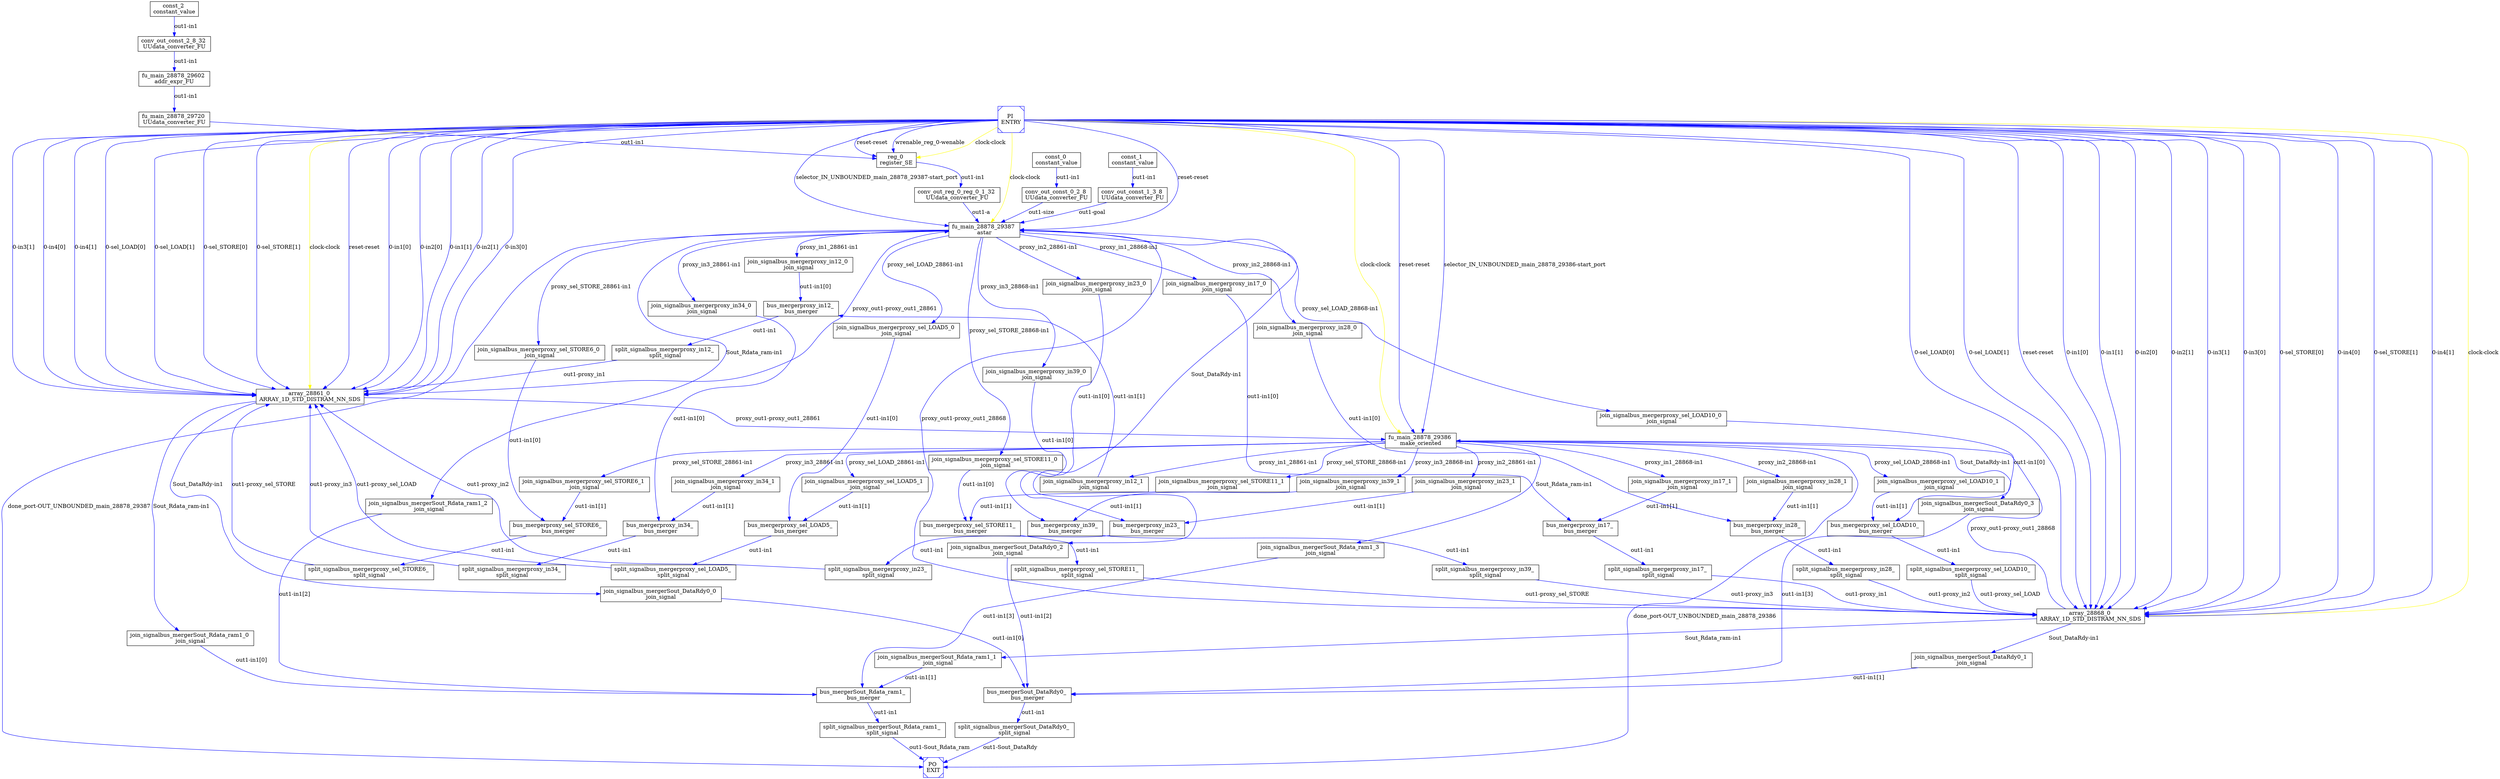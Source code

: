 digraph G {
0[color=blue,shape=Msquare, label="PI \nENTRY"];
1[color=blue,shape=Msquare, label="PO \nEXIT"];
2[shape=box, label="const_0 \nconstant_value"];
3[shape=box, label="const_1 \nconstant_value"];
4[shape=box, label="const_2 \nconstant_value"];
5[shape=box, label="reg_0 \nregister_SE"];
6[shape=box, label="array_28861_0 \nARRAY_1D_STD_DISTRAM_NN_SDS"];
7[shape=box, label="array_28868_0 \nARRAY_1D_STD_DISTRAM_NN_SDS"];
8[shape=box, label="fu_main_28878_29602 \naddr_expr_FU"];
9[shape=box, label="fu_main_28878_29720 \nUUdata_converter_FU"];
10[shape=box, label="fu_main_28878_29387 \nastar"];
11[shape=box, label="fu_main_28878_29386 \nmake_oriented"];
12[shape=box, label="bus_mergerSout_DataRdy0_ \nbus_merger"];
13[shape=box, label="join_signalbus_mergerSout_DataRdy0_0 \njoin_signal"];
14[shape=box, label="join_signalbus_mergerSout_DataRdy0_1 \njoin_signal"];
15[shape=box, label="join_signalbus_mergerSout_DataRdy0_2 \njoin_signal"];
16[shape=box, label="join_signalbus_mergerSout_DataRdy0_3 \njoin_signal"];
17[shape=box, label="split_signalbus_mergerSout_DataRdy0_ \nsplit_signal"];
18[shape=box, label="bus_mergerSout_Rdata_ram1_ \nbus_merger"];
19[shape=box, label="join_signalbus_mergerSout_Rdata_ram1_0 \njoin_signal"];
20[shape=box, label="join_signalbus_mergerSout_Rdata_ram1_1 \njoin_signal"];
21[shape=box, label="join_signalbus_mergerSout_Rdata_ram1_2 \njoin_signal"];
22[shape=box, label="join_signalbus_mergerSout_Rdata_ram1_3 \njoin_signal"];
23[shape=box, label="split_signalbus_mergerSout_Rdata_ram1_ \nsplit_signal"];
24[shape=box, label="bus_mergerproxy_in12_ \nbus_merger"];
25[shape=box, label="join_signalbus_mergerproxy_in12_0 \njoin_signal"];
26[shape=box, label="join_signalbus_mergerproxy_in12_1 \njoin_signal"];
27[shape=box, label="split_signalbus_mergerproxy_in12_ \nsplit_signal"];
28[shape=box, label="bus_mergerproxy_in23_ \nbus_merger"];
29[shape=box, label="join_signalbus_mergerproxy_in23_0 \njoin_signal"];
30[shape=box, label="join_signalbus_mergerproxy_in23_1 \njoin_signal"];
31[shape=box, label="split_signalbus_mergerproxy_in23_ \nsplit_signal"];
32[shape=box, label="bus_mergerproxy_in34_ \nbus_merger"];
33[shape=box, label="join_signalbus_mergerproxy_in34_0 \njoin_signal"];
34[shape=box, label="join_signalbus_mergerproxy_in34_1 \njoin_signal"];
35[shape=box, label="split_signalbus_mergerproxy_in34_ \nsplit_signal"];
36[shape=box, label="bus_mergerproxy_sel_LOAD5_ \nbus_merger"];
37[shape=box, label="join_signalbus_mergerproxy_sel_LOAD5_0 \njoin_signal"];
38[shape=box, label="join_signalbus_mergerproxy_sel_LOAD5_1 \njoin_signal"];
39[shape=box, label="split_signalbus_mergerproxy_sel_LOAD5_ \nsplit_signal"];
40[shape=box, label="bus_mergerproxy_sel_STORE6_ \nbus_merger"];
41[shape=box, label="join_signalbus_mergerproxy_sel_STORE6_0 \njoin_signal"];
42[shape=box, label="join_signalbus_mergerproxy_sel_STORE6_1 \njoin_signal"];
43[shape=box, label="split_signalbus_mergerproxy_sel_STORE6_ \nsplit_signal"];
44[shape=box, label="bus_mergerproxy_in17_ \nbus_merger"];
45[shape=box, label="join_signalbus_mergerproxy_in17_0 \njoin_signal"];
46[shape=box, label="join_signalbus_mergerproxy_in17_1 \njoin_signal"];
47[shape=box, label="split_signalbus_mergerproxy_in17_ \nsplit_signal"];
48[shape=box, label="bus_mergerproxy_in28_ \nbus_merger"];
49[shape=box, label="join_signalbus_mergerproxy_in28_0 \njoin_signal"];
50[shape=box, label="join_signalbus_mergerproxy_in28_1 \njoin_signal"];
51[shape=box, label="split_signalbus_mergerproxy_in28_ \nsplit_signal"];
52[shape=box, label="bus_mergerproxy_in39_ \nbus_merger"];
53[shape=box, label="join_signalbus_mergerproxy_in39_0 \njoin_signal"];
54[shape=box, label="join_signalbus_mergerproxy_in39_1 \njoin_signal"];
55[shape=box, label="split_signalbus_mergerproxy_in39_ \nsplit_signal"];
56[shape=box, label="bus_mergerproxy_sel_LOAD10_ \nbus_merger"];
57[shape=box, label="join_signalbus_mergerproxy_sel_LOAD10_0 \njoin_signal"];
58[shape=box, label="join_signalbus_mergerproxy_sel_LOAD10_1 \njoin_signal"];
59[shape=box, label="split_signalbus_mergerproxy_sel_LOAD10_ \nsplit_signal"];
60[shape=box, label="bus_mergerproxy_sel_STORE11_ \nbus_merger"];
61[shape=box, label="join_signalbus_mergerproxy_sel_STORE11_0 \njoin_signal"];
62[shape=box, label="join_signalbus_mergerproxy_sel_STORE11_1 \njoin_signal"];
63[shape=box, label="split_signalbus_mergerproxy_sel_STORE11_ \nsplit_signal"];
64[shape=box, label="conv_out_const_0_2_8 \nUUdata_converter_FU"];
65[shape=box, label="conv_out_const_1_3_8 \nUUdata_converter_FU"];
66[shape=box, label="conv_out_const_2_8_32 \nUUdata_converter_FU"];
67[shape=box, label="conv_out_reg_0_reg_0_1_32 \nUUdata_converter_FU"];
2->64 [color=blue, label="out1-in1"];
3->65 [color=blue, label="out1-in1"];
4->66 [color=blue, label="out1-in1"];
0->5 [color=yellow, label="clock-clock"];
0->5 [color=blue, label="reset-reset"];
9->5 [color=blue, label="out1-in1"];
0->5 [color=blue, label="wrenable_reg_0-wenable"];
5->67 [color=blue, label="out1-in1"];
0->6 [color=yellow, label="clock-clock"];
0->6 [color=blue, label="reset-reset"];
0->6 [color=blue, label="0-in1[0]"];
0->6 [color=blue, label="0-in1[1]"];
0->6 [color=blue, label="0-in2[0]"];
0->6 [color=blue, label="0-in2[1]"];
0->6 [color=blue, label="0-in3[0]"];
0->6 [color=blue, label="0-in3[1]"];
0->6 [color=blue, label="0-in4[0]"];
0->6 [color=blue, label="0-in4[1]"];
0->6 [color=blue, label="0-sel_LOAD[0]"];
0->6 [color=blue, label="0-sel_LOAD[1]"];
0->6 [color=blue, label="0-sel_STORE[0]"];
0->6 [color=blue, label="0-sel_STORE[1]"];
6->19 [color=blue, label="Sout_Rdata_ram-in1"];
6->13 [color=blue, label="Sout_DataRdy-in1"];
6->10 [color=blue, label="proxy_out1-proxy_out1_28861"];
6->11 [color=blue, label="proxy_out1-proxy_out1_28861"];
0->7 [color=yellow, label="clock-clock"];
0->7 [color=blue, label="reset-reset"];
0->7 [color=blue, label="0-in1[0]"];
0->7 [color=blue, label="0-in1[1]"];
0->7 [color=blue, label="0-in2[0]"];
0->7 [color=blue, label="0-in2[1]"];
0->7 [color=blue, label="0-in3[0]"];
0->7 [color=blue, label="0-in3[1]"];
0->7 [color=blue, label="0-in4[0]"];
0->7 [color=blue, label="0-in4[1]"];
0->7 [color=blue, label="0-sel_LOAD[0]"];
0->7 [color=blue, label="0-sel_LOAD[1]"];
0->7 [color=blue, label="0-sel_STORE[0]"];
0->7 [color=blue, label="0-sel_STORE[1]"];
7->20 [color=blue, label="Sout_Rdata_ram-in1"];
7->14 [color=blue, label="Sout_DataRdy-in1"];
7->10 [color=blue, label="proxy_out1-proxy_out1_28868"];
7->11 [color=blue, label="proxy_out1-proxy_out1_28868"];
66->8 [color=blue, label="out1-in1"];
8->9 [color=blue, label="out1-in1"];
0->10 [color=yellow, label="clock-clock"];
0->10 [color=blue, label="reset-reset"];
0->10 [color=blue, label="selector_IN_UNBOUNDED_main_28878_29387-start_port"];
64->10 [color=blue, label="out1-size"];
67->10 [color=blue, label="out1-a"];
65->10 [color=blue, label="out1-goal"];
10->1 [color=blue, label="done_port-OUT_UNBOUNDED_main_28878_29387"];
10->21 [color=blue, label="Sout_Rdata_ram-in1"];
10->15 [color=blue, label="Sout_DataRdy-in1"];
10->25 [color=blue, label="proxy_in1_28861-in1"];
10->29 [color=blue, label="proxy_in2_28861-in1"];
10->33 [color=blue, label="proxy_in3_28861-in1"];
10->37 [color=blue, label="proxy_sel_LOAD_28861-in1"];
10->41 [color=blue, label="proxy_sel_STORE_28861-in1"];
10->45 [color=blue, label="proxy_in1_28868-in1"];
10->49 [color=blue, label="proxy_in2_28868-in1"];
10->53 [color=blue, label="proxy_in3_28868-in1"];
10->57 [color=blue, label="proxy_sel_LOAD_28868-in1"];
10->61 [color=blue, label="proxy_sel_STORE_28868-in1"];
0->11 [color=yellow, label="clock-clock"];
0->11 [color=blue, label="reset-reset"];
0->11 [color=blue, label="selector_IN_UNBOUNDED_main_28878_29386-start_port"];
11->1 [color=blue, label="done_port-OUT_UNBOUNDED_main_28878_29386"];
11->22 [color=blue, label="Sout_Rdata_ram-in1"];
11->16 [color=blue, label="Sout_DataRdy-in1"];
11->26 [color=blue, label="proxy_in1_28861-in1"];
11->30 [color=blue, label="proxy_in2_28861-in1"];
11->34 [color=blue, label="proxy_in3_28861-in1"];
11->38 [color=blue, label="proxy_sel_LOAD_28861-in1"];
11->42 [color=blue, label="proxy_sel_STORE_28861-in1"];
11->46 [color=blue, label="proxy_in1_28868-in1"];
11->50 [color=blue, label="proxy_in2_28868-in1"];
11->54 [color=blue, label="proxy_in3_28868-in1"];
11->58 [color=blue, label="proxy_sel_LOAD_28868-in1"];
11->62 [color=blue, label="proxy_sel_STORE_28868-in1"];
13->12 [color=blue, label="out1-in1[0]"];
14->12 [color=blue, label="out1-in1[1]"];
15->12 [color=blue, label="out1-in1[2]"];
16->12 [color=blue, label="out1-in1[3]"];
12->17 [color=blue, label="out1-in1"];
17->1 [color=blue, label="out1-Sout_DataRdy"];
19->18 [color=blue, label="out1-in1[0]"];
20->18 [color=blue, label="out1-in1[1]"];
21->18 [color=blue, label="out1-in1[2]"];
22->18 [color=blue, label="out1-in1[3]"];
18->23 [color=blue, label="out1-in1"];
23->1 [color=blue, label="out1-Sout_Rdata_ram"];
25->24 [color=blue, label="out1-in1[0]"];
26->24 [color=blue, label="out1-in1[1]"];
24->27 [color=blue, label="out1-in1"];
27->6 [color=blue, label="out1-proxy_in1"];
29->28 [color=blue, label="out1-in1[0]"];
30->28 [color=blue, label="out1-in1[1]"];
28->31 [color=blue, label="out1-in1"];
31->6 [color=blue, label="out1-proxy_in2"];
33->32 [color=blue, label="out1-in1[0]"];
34->32 [color=blue, label="out1-in1[1]"];
32->35 [color=blue, label="out1-in1"];
35->6 [color=blue, label="out1-proxy_in3"];
37->36 [color=blue, label="out1-in1[0]"];
38->36 [color=blue, label="out1-in1[1]"];
36->39 [color=blue, label="out1-in1"];
39->6 [color=blue, label="out1-proxy_sel_LOAD"];
41->40 [color=blue, label="out1-in1[0]"];
42->40 [color=blue, label="out1-in1[1]"];
40->43 [color=blue, label="out1-in1"];
43->6 [color=blue, label="out1-proxy_sel_STORE"];
45->44 [color=blue, label="out1-in1[0]"];
46->44 [color=blue, label="out1-in1[1]"];
44->47 [color=blue, label="out1-in1"];
47->7 [color=blue, label="out1-proxy_in1"];
49->48 [color=blue, label="out1-in1[0]"];
50->48 [color=blue, label="out1-in1[1]"];
48->51 [color=blue, label="out1-in1"];
51->7 [color=blue, label="out1-proxy_in2"];
53->52 [color=blue, label="out1-in1[0]"];
54->52 [color=blue, label="out1-in1[1]"];
52->55 [color=blue, label="out1-in1"];
55->7 [color=blue, label="out1-proxy_in3"];
57->56 [color=blue, label="out1-in1[0]"];
58->56 [color=blue, label="out1-in1[1]"];
56->59 [color=blue, label="out1-in1"];
59->7 [color=blue, label="out1-proxy_sel_LOAD"];
61->60 [color=blue, label="out1-in1[0]"];
62->60 [color=blue, label="out1-in1[1]"];
60->63 [color=blue, label="out1-in1"];
63->7 [color=blue, label="out1-proxy_sel_STORE"];
}

